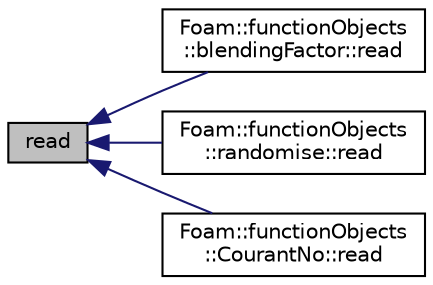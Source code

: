 digraph "read"
{
  bgcolor="transparent";
  edge [fontname="Helvetica",fontsize="10",labelfontname="Helvetica",labelfontsize="10"];
  node [fontname="Helvetica",fontsize="10",shape=record];
  rankdir="LR";
  Node1 [label="read",height=0.2,width=0.4,color="black", fillcolor="grey75", style="filled", fontcolor="black"];
  Node1 -> Node2 [dir="back",color="midnightblue",fontsize="10",style="solid",fontname="Helvetica"];
  Node2 [label="Foam::functionObjects\l::blendingFactor::read",height=0.2,width=0.4,color="black",URL="$a00138.html#afac0600fef97b05534a595ce00b272ed",tooltip="Read the blendingFactor data. "];
  Node1 -> Node3 [dir="back",color="midnightblue",fontsize="10",style="solid",fontname="Helvetica"];
  Node3 [label="Foam::functionObjects\l::randomise::read",height=0.2,width=0.4,color="black",URL="$a02121.html#afac0600fef97b05534a595ce00b272ed",tooltip="Read the randomise data. "];
  Node1 -> Node4 [dir="back",color="midnightblue",fontsize="10",style="solid",fontname="Helvetica"];
  Node4 [label="Foam::functionObjects\l::CourantNo::read",height=0.2,width=0.4,color="black",URL="$a00426.html#afac0600fef97b05534a595ce00b272ed",tooltip="Read the CourantNo data. "];
}

